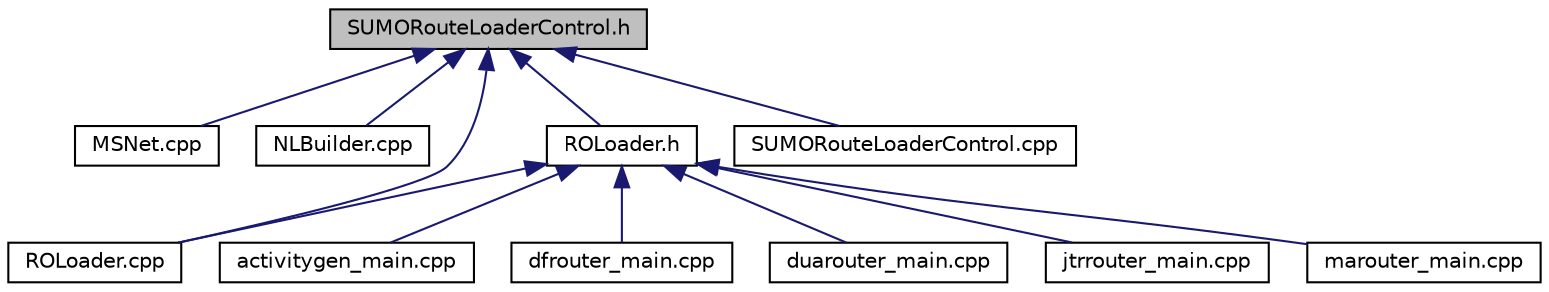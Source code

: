 digraph "SUMORouteLoaderControl.h"
{
  edge [fontname="Helvetica",fontsize="10",labelfontname="Helvetica",labelfontsize="10"];
  node [fontname="Helvetica",fontsize="10",shape=record];
  Node3 [label="SUMORouteLoaderControl.h",height=0.2,width=0.4,color="black", fillcolor="grey75", style="filled", fontcolor="black"];
  Node3 -> Node4 [dir="back",color="midnightblue",fontsize="10",style="solid",fontname="Helvetica"];
  Node4 [label="MSNet.cpp",height=0.2,width=0.4,color="black", fillcolor="white", style="filled",URL="$d2/d23/_m_s_net_8cpp.html"];
  Node3 -> Node5 [dir="back",color="midnightblue",fontsize="10",style="solid",fontname="Helvetica"];
  Node5 [label="NLBuilder.cpp",height=0.2,width=0.4,color="black", fillcolor="white", style="filled",URL="$df/d38/_n_l_builder_8cpp.html"];
  Node3 -> Node6 [dir="back",color="midnightblue",fontsize="10",style="solid",fontname="Helvetica"];
  Node6 [label="ROLoader.cpp",height=0.2,width=0.4,color="black", fillcolor="white", style="filled",URL="$d9/d90/_r_o_loader_8cpp.html"];
  Node3 -> Node7 [dir="back",color="midnightblue",fontsize="10",style="solid",fontname="Helvetica"];
  Node7 [label="ROLoader.h",height=0.2,width=0.4,color="black", fillcolor="white", style="filled",URL="$dc/d05/_r_o_loader_8h.html"];
  Node7 -> Node8 [dir="back",color="midnightblue",fontsize="10",style="solid",fontname="Helvetica"];
  Node8 [label="activitygen_main.cpp",height=0.2,width=0.4,color="black", fillcolor="white", style="filled",URL="$d7/dae/activitygen__main_8cpp.html"];
  Node7 -> Node9 [dir="back",color="midnightblue",fontsize="10",style="solid",fontname="Helvetica"];
  Node9 [label="dfrouter_main.cpp",height=0.2,width=0.4,color="black", fillcolor="white", style="filled",URL="$dd/d92/dfrouter__main_8cpp.html"];
  Node7 -> Node10 [dir="back",color="midnightblue",fontsize="10",style="solid",fontname="Helvetica"];
  Node10 [label="duarouter_main.cpp",height=0.2,width=0.4,color="black", fillcolor="white", style="filled",URL="$d3/d90/duarouter__main_8cpp.html"];
  Node7 -> Node11 [dir="back",color="midnightblue",fontsize="10",style="solid",fontname="Helvetica"];
  Node11 [label="jtrrouter_main.cpp",height=0.2,width=0.4,color="black", fillcolor="white", style="filled",URL="$d6/db8/jtrrouter__main_8cpp.html"];
  Node7 -> Node12 [dir="back",color="midnightblue",fontsize="10",style="solid",fontname="Helvetica"];
  Node12 [label="marouter_main.cpp",height=0.2,width=0.4,color="black", fillcolor="white", style="filled",URL="$df/ddb/marouter__main_8cpp.html"];
  Node7 -> Node6 [dir="back",color="midnightblue",fontsize="10",style="solid",fontname="Helvetica"];
  Node3 -> Node13 [dir="back",color="midnightblue",fontsize="10",style="solid",fontname="Helvetica"];
  Node13 [label="SUMORouteLoaderControl.cpp",height=0.2,width=0.4,color="black", fillcolor="white", style="filled",URL="$dd/df3/_s_u_m_o_route_loader_control_8cpp.html"];
}

